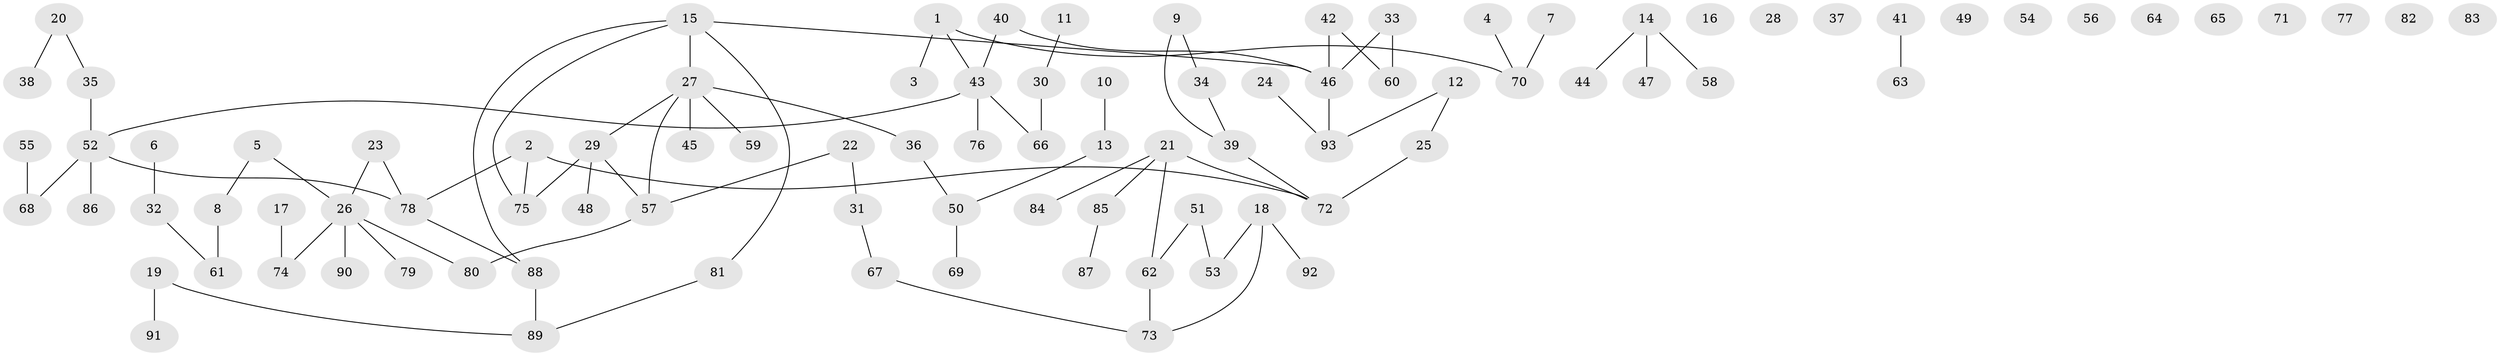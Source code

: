 // coarse degree distribution, {2: 0.20833333333333334, 1: 0.3333333333333333, 3: 0.25, 4: 0.08333333333333333, 7: 0.041666666666666664, 6: 0.041666666666666664, 5: 0.041666666666666664}
// Generated by graph-tools (version 1.1) at 2025/47/03/04/25 22:47:59]
// undirected, 93 vertices, 89 edges
graph export_dot {
  node [color=gray90,style=filled];
  1;
  2;
  3;
  4;
  5;
  6;
  7;
  8;
  9;
  10;
  11;
  12;
  13;
  14;
  15;
  16;
  17;
  18;
  19;
  20;
  21;
  22;
  23;
  24;
  25;
  26;
  27;
  28;
  29;
  30;
  31;
  32;
  33;
  34;
  35;
  36;
  37;
  38;
  39;
  40;
  41;
  42;
  43;
  44;
  45;
  46;
  47;
  48;
  49;
  50;
  51;
  52;
  53;
  54;
  55;
  56;
  57;
  58;
  59;
  60;
  61;
  62;
  63;
  64;
  65;
  66;
  67;
  68;
  69;
  70;
  71;
  72;
  73;
  74;
  75;
  76;
  77;
  78;
  79;
  80;
  81;
  82;
  83;
  84;
  85;
  86;
  87;
  88;
  89;
  90;
  91;
  92;
  93;
  1 -- 3;
  1 -- 43;
  1 -- 70;
  2 -- 72;
  2 -- 75;
  2 -- 78;
  4 -- 70;
  5 -- 8;
  5 -- 26;
  6 -- 32;
  7 -- 70;
  8 -- 61;
  9 -- 34;
  9 -- 39;
  10 -- 13;
  11 -- 30;
  12 -- 25;
  12 -- 93;
  13 -- 50;
  14 -- 44;
  14 -- 47;
  14 -- 58;
  15 -- 27;
  15 -- 46;
  15 -- 75;
  15 -- 81;
  15 -- 88;
  17 -- 74;
  18 -- 53;
  18 -- 73;
  18 -- 92;
  19 -- 89;
  19 -- 91;
  20 -- 35;
  20 -- 38;
  21 -- 62;
  21 -- 72;
  21 -- 84;
  21 -- 85;
  22 -- 31;
  22 -- 57;
  23 -- 26;
  23 -- 78;
  24 -- 93;
  25 -- 72;
  26 -- 74;
  26 -- 79;
  26 -- 80;
  26 -- 90;
  27 -- 29;
  27 -- 36;
  27 -- 45;
  27 -- 57;
  27 -- 59;
  29 -- 48;
  29 -- 57;
  29 -- 75;
  30 -- 66;
  31 -- 67;
  32 -- 61;
  33 -- 46;
  33 -- 60;
  34 -- 39;
  35 -- 52;
  36 -- 50;
  39 -- 72;
  40 -- 43;
  40 -- 46;
  41 -- 63;
  42 -- 46;
  42 -- 60;
  43 -- 52;
  43 -- 66;
  43 -- 76;
  46 -- 93;
  50 -- 69;
  51 -- 53;
  51 -- 62;
  52 -- 68;
  52 -- 78;
  52 -- 86;
  55 -- 68;
  57 -- 80;
  62 -- 73;
  67 -- 73;
  78 -- 88;
  81 -- 89;
  85 -- 87;
  88 -- 89;
}
